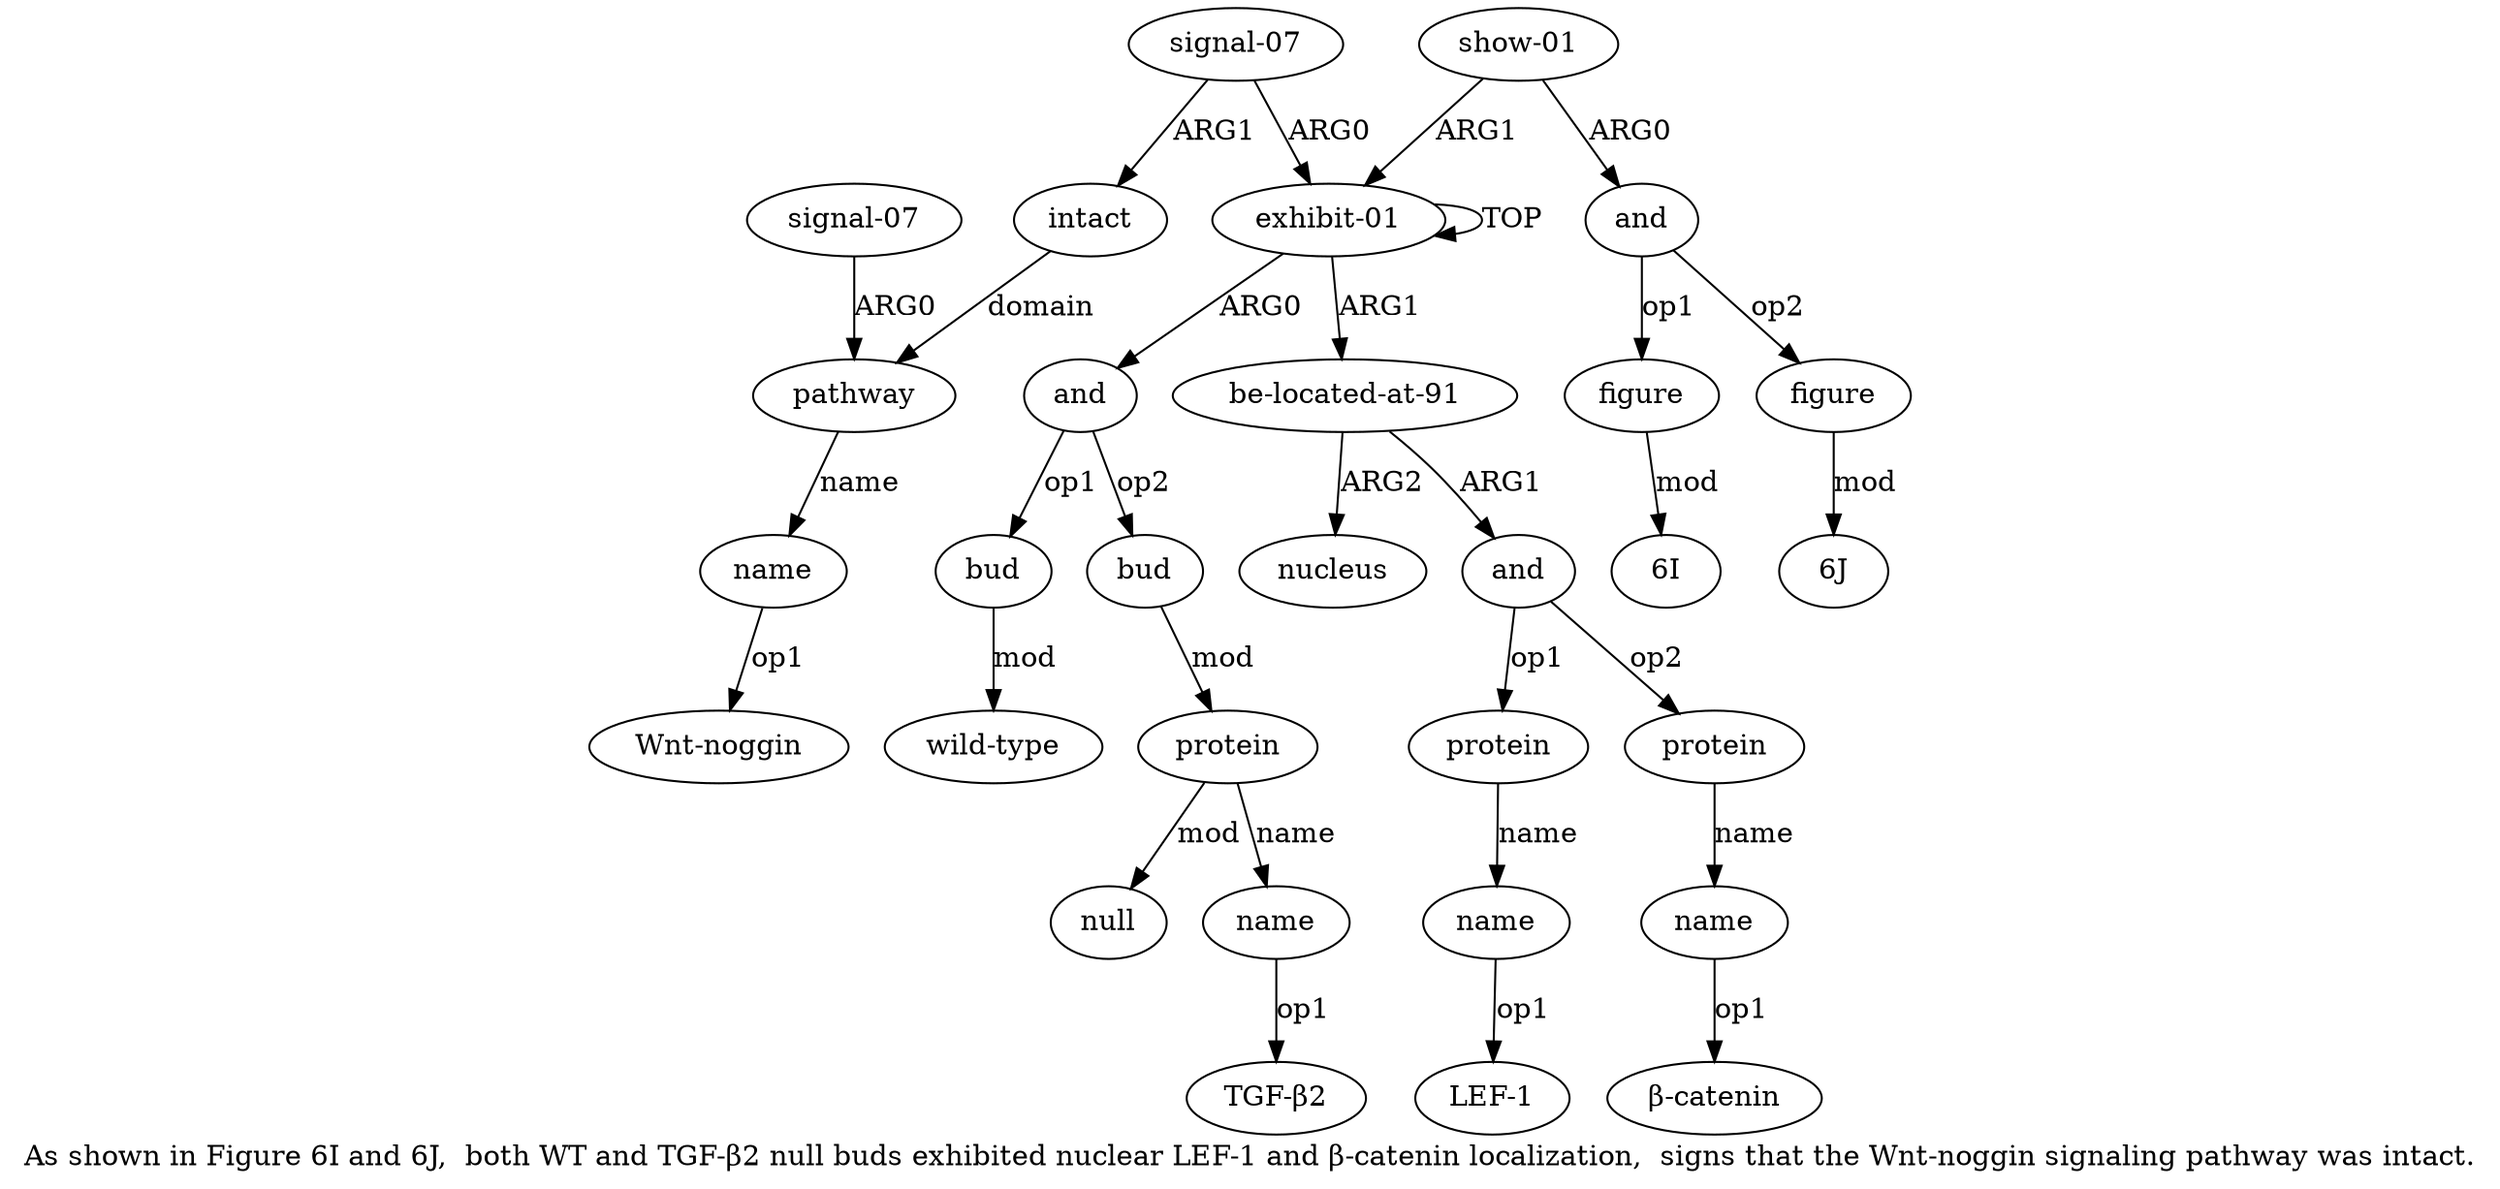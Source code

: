 digraph  {
	graph [label="As shown in Figure 6I and 6J,  both WT and TGF-β2 null buds exhibited nuclear LEF-1 and β-catenin localization,  signs that the \
Wnt-noggin signaling pathway was intact."];
	node [label="\N"];
	a20	 [color=black,
		gold_ind=20,
		gold_label=intact,
		label=intact,
		test_ind=20,
		test_label=intact];
	a21	 [color=black,
		gold_ind=21,
		gold_label=pathway,
		label=pathway,
		test_ind=21,
		test_label=pathway];
	a20 -> a21 [key=0,
	color=black,
	gold_label=domain,
	label=domain,
	test_label=domain];
a22 [color=black,
	gold_ind=22,
	gold_label=name,
	label=name,
	test_ind=22,
	test_label=name];
a21 -> a22 [key=0,
color=black,
gold_label=name,
label=name,
test_label=name];
"a22 Wnt-noggin" [color=black,
gold_ind=-1,
gold_label="Wnt-noggin",
label="Wnt-noggin",
test_ind=-1,
test_label="Wnt-noggin"];
a22 -> "a22 Wnt-noggin" [key=0,
color=black,
gold_label=op1,
label=op1,
test_label=op1];
a23 [color=black,
gold_ind=23,
gold_label="signal-07",
label="signal-07",
test_ind=23,
test_label="signal-07"];
a23 -> a21 [key=0,
color=black,
gold_label=ARG0,
label=ARG0,
test_label=ARG0];
"a11 LEF-1" [color=black,
gold_ind=-1,
gold_label="LEF-1",
label="LEF-1",
test_ind=-1,
test_label="LEF-1"];
"a13 β-catenin" [color=black,
gold_ind=-1,
gold_label="β-catenin",
label="β-catenin",
test_ind=-1,
test_label="β-catenin"];
a15 [color=black,
gold_ind=15,
gold_label="show-01",
label="show-01",
test_ind=15,
test_label="show-01"];
a16 [color=black,
gold_ind=16,
gold_label=and,
label=and,
test_ind=16,
test_label=and];
a15 -> a16 [key=0,
color=black,
gold_label=ARG0,
label=ARG0,
test_label=ARG0];
a0 [color=black,
gold_ind=0,
gold_label="exhibit-01",
label="exhibit-01",
test_ind=0,
test_label="exhibit-01"];
a15 -> a0 [key=0,
color=black,
gold_label=ARG1,
label=ARG1,
test_label=ARG1];
a14 [color=black,
gold_ind=14,
gold_label=nucleus,
label=nucleus,
test_ind=14,
test_label=nucleus];
a17 [color=black,
gold_ind=17,
gold_label=figure,
label=figure,
test_ind=17,
test_label=figure];
"a17 6I" [color=black,
gold_ind=-1,
gold_label="6I",
label="6I",
test_ind=-1,
test_label="6I"];
a17 -> "a17 6I" [key=0,
color=black,
gold_label=mod,
label=mod,
test_label=mod];
a16 -> a17 [key=0,
color=black,
gold_label=op1,
label=op1,
test_label=op1];
a18 [color=black,
gold_ind=18,
gold_label=figure,
label=figure,
test_ind=18,
test_label=figure];
a16 -> a18 [key=0,
color=black,
gold_label=op2,
label=op2,
test_label=op2];
a11 [color=black,
gold_ind=11,
gold_label=name,
label=name,
test_ind=11,
test_label=name];
a11 -> "a11 LEF-1" [key=0,
color=black,
gold_label=op1,
label=op1,
test_label=op1];
a10 [color=black,
gold_ind=10,
gold_label=protein,
label=protein,
test_ind=10,
test_label=protein];
a10 -> a11 [key=0,
color=black,
gold_label=name,
label=name,
test_label=name];
a13 [color=black,
gold_ind=13,
gold_label=name,
label=name,
test_ind=13,
test_label=name];
a13 -> "a13 β-catenin" [key=0,
color=black,
gold_label=op1,
label=op1,
test_label=op1];
a12 [color=black,
gold_ind=12,
gold_label=protein,
label=protein,
test_ind=12,
test_label=protein];
a12 -> a13 [key=0,
color=black,
gold_label=name,
label=name,
test_label=name];
a19 [color=black,
gold_ind=19,
gold_label="signal-07",
label="signal-07",
test_ind=19,
test_label="signal-07"];
a19 -> a20 [key=0,
color=black,
gold_label=ARG1,
label=ARG1,
test_label=ARG1];
a19 -> a0 [key=0,
color=black,
gold_label=ARG0,
label=ARG0,
test_label=ARG0];
"a18 6J" [color=black,
gold_ind=-1,
gold_label="6J",
label="6J",
test_ind=-1,
test_label="6J"];
a18 -> "a18 6J" [key=0,
color=black,
gold_label=mod,
label=mod,
test_label=mod];
a1 [color=black,
gold_ind=1,
gold_label=and,
label=and,
test_ind=1,
test_label=and];
a2 [color=black,
gold_ind=2,
gold_label=bud,
label=bud,
test_ind=2,
test_label=bud];
a1 -> a2 [key=0,
color=black,
gold_label=op1,
label=op1,
test_label=op1];
a4 [color=black,
gold_ind=4,
gold_label=bud,
label=bud,
test_ind=4,
test_label=bud];
a1 -> a4 [key=0,
color=black,
gold_label=op2,
label=op2,
test_label=op2];
a0 -> a1 [key=0,
color=black,
gold_label=ARG0,
label=ARG0,
test_label=ARG0];
a0 -> a0 [key=0,
color=black,
gold_label=TOP,
label=TOP,
test_label=TOP];
a8 [color=black,
gold_ind=8,
gold_label="be-located-at-91",
label="be-located-at-91",
test_ind=8,
test_label="be-located-at-91"];
a0 -> a8 [key=0,
color=black,
gold_label=ARG1,
label=ARG1,
test_label=ARG1];
a3 [color=black,
gold_ind=3,
gold_label="wild-type",
label="wild-type",
test_ind=3,
test_label="wild-type"];
a2 -> a3 [key=0,
color=black,
gold_label=mod,
label=mod,
test_label=mod];
a5 [color=black,
gold_ind=5,
gold_label=protein,
label=protein,
test_ind=5,
test_label=protein];
a7 [color=black,
gold_ind=7,
gold_label=null,
label=null,
test_ind=7,
test_label=null];
a5 -> a7 [key=0,
color=black,
gold_label=mod,
label=mod,
test_label=mod];
a6 [color=black,
gold_ind=6,
gold_label=name,
label=name,
test_ind=6,
test_label=name];
a5 -> a6 [key=0,
color=black,
gold_label=name,
label=name,
test_label=name];
a4 -> a5 [key=0,
color=black,
gold_label=mod,
label=mod,
test_label=mod];
"a6 TGF-β2" [color=black,
gold_ind=-1,
gold_label="TGF-β2",
label="TGF-β2",
test_ind=-1,
test_label="TGF-β2"];
a6 -> "a6 TGF-β2" [key=0,
color=black,
gold_label=op1,
label=op1,
test_label=op1];
a9 [color=black,
gold_ind=9,
gold_label=and,
label=and,
test_ind=9,
test_label=and];
a9 -> a10 [key=0,
color=black,
gold_label=op1,
label=op1,
test_label=op1];
a9 -> a12 [key=0,
color=black,
gold_label=op2,
label=op2,
test_label=op2];
a8 -> a14 [key=0,
color=black,
gold_label=ARG2,
label=ARG2,
test_label=ARG2];
a8 -> a9 [key=0,
color=black,
gold_label=ARG1,
label=ARG1,
test_label=ARG1];
}
